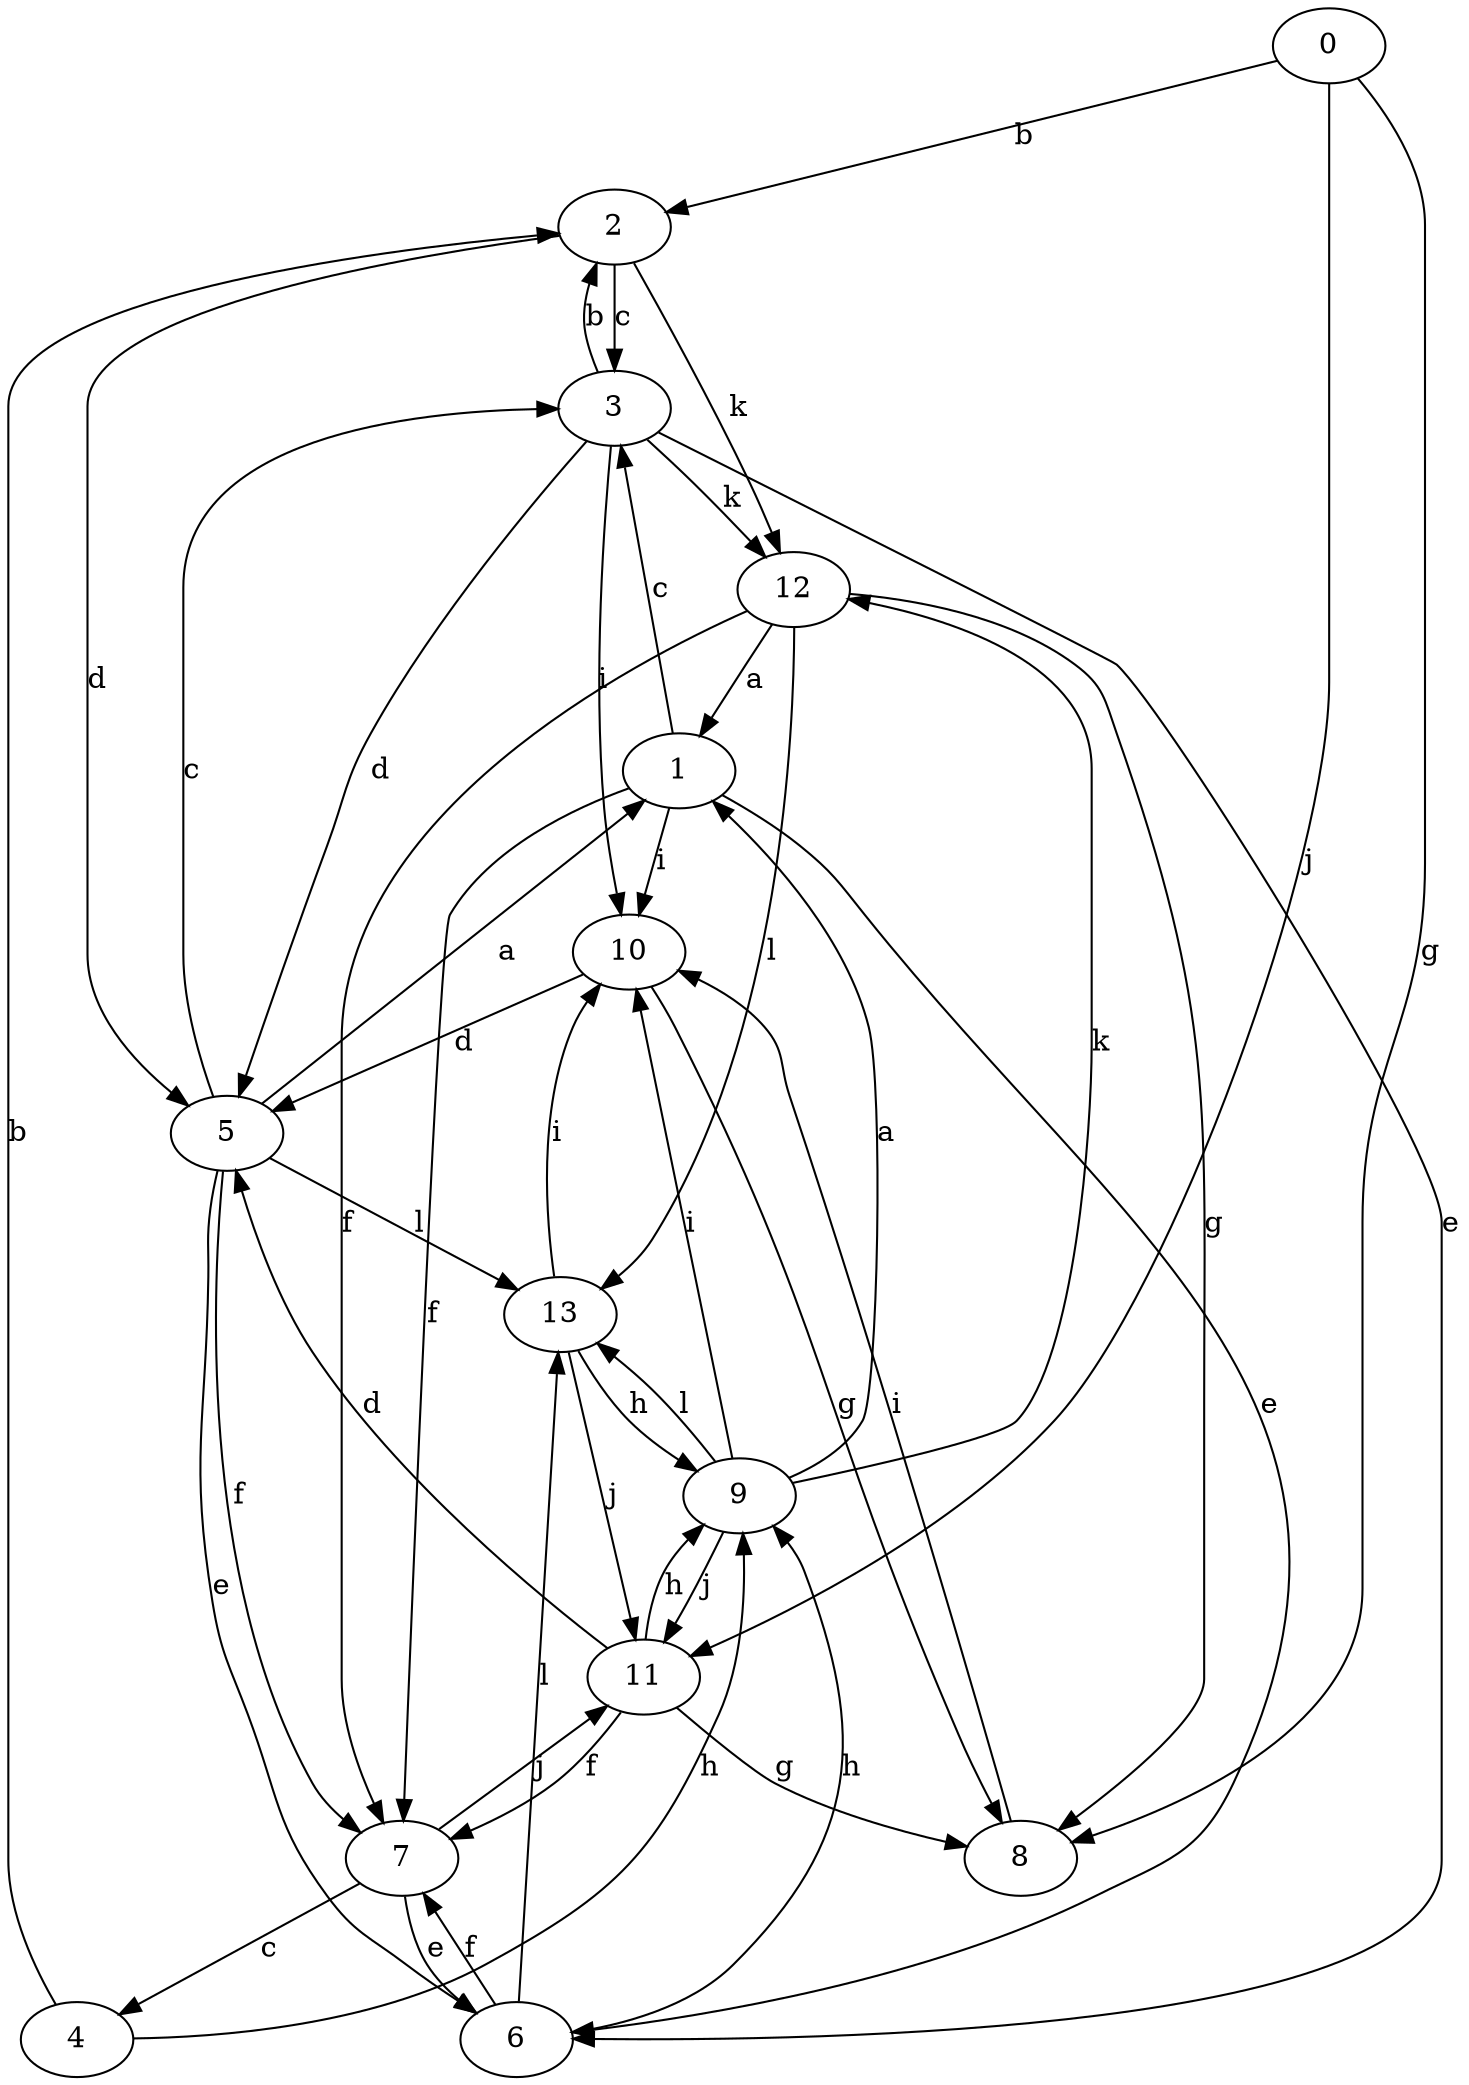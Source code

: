 strict digraph  {
0;
1;
2;
3;
4;
5;
6;
7;
8;
9;
10;
11;
12;
13;
0 -> 2  [label=b];
0 -> 8  [label=g];
0 -> 11  [label=j];
1 -> 3  [label=c];
1 -> 6  [label=e];
1 -> 7  [label=f];
1 -> 10  [label=i];
2 -> 3  [label=c];
2 -> 5  [label=d];
2 -> 12  [label=k];
3 -> 2  [label=b];
3 -> 5  [label=d];
3 -> 6  [label=e];
3 -> 10  [label=i];
3 -> 12  [label=k];
4 -> 2  [label=b];
4 -> 9  [label=h];
5 -> 1  [label=a];
5 -> 3  [label=c];
5 -> 6  [label=e];
5 -> 7  [label=f];
5 -> 13  [label=l];
6 -> 7  [label=f];
6 -> 9  [label=h];
6 -> 13  [label=l];
7 -> 4  [label=c];
7 -> 6  [label=e];
7 -> 11  [label=j];
8 -> 10  [label=i];
9 -> 1  [label=a];
9 -> 10  [label=i];
9 -> 11  [label=j];
9 -> 12  [label=k];
9 -> 13  [label=l];
10 -> 5  [label=d];
10 -> 8  [label=g];
11 -> 5  [label=d];
11 -> 7  [label=f];
11 -> 8  [label=g];
11 -> 9  [label=h];
12 -> 1  [label=a];
12 -> 7  [label=f];
12 -> 8  [label=g];
12 -> 13  [label=l];
13 -> 9  [label=h];
13 -> 10  [label=i];
13 -> 11  [label=j];
}
